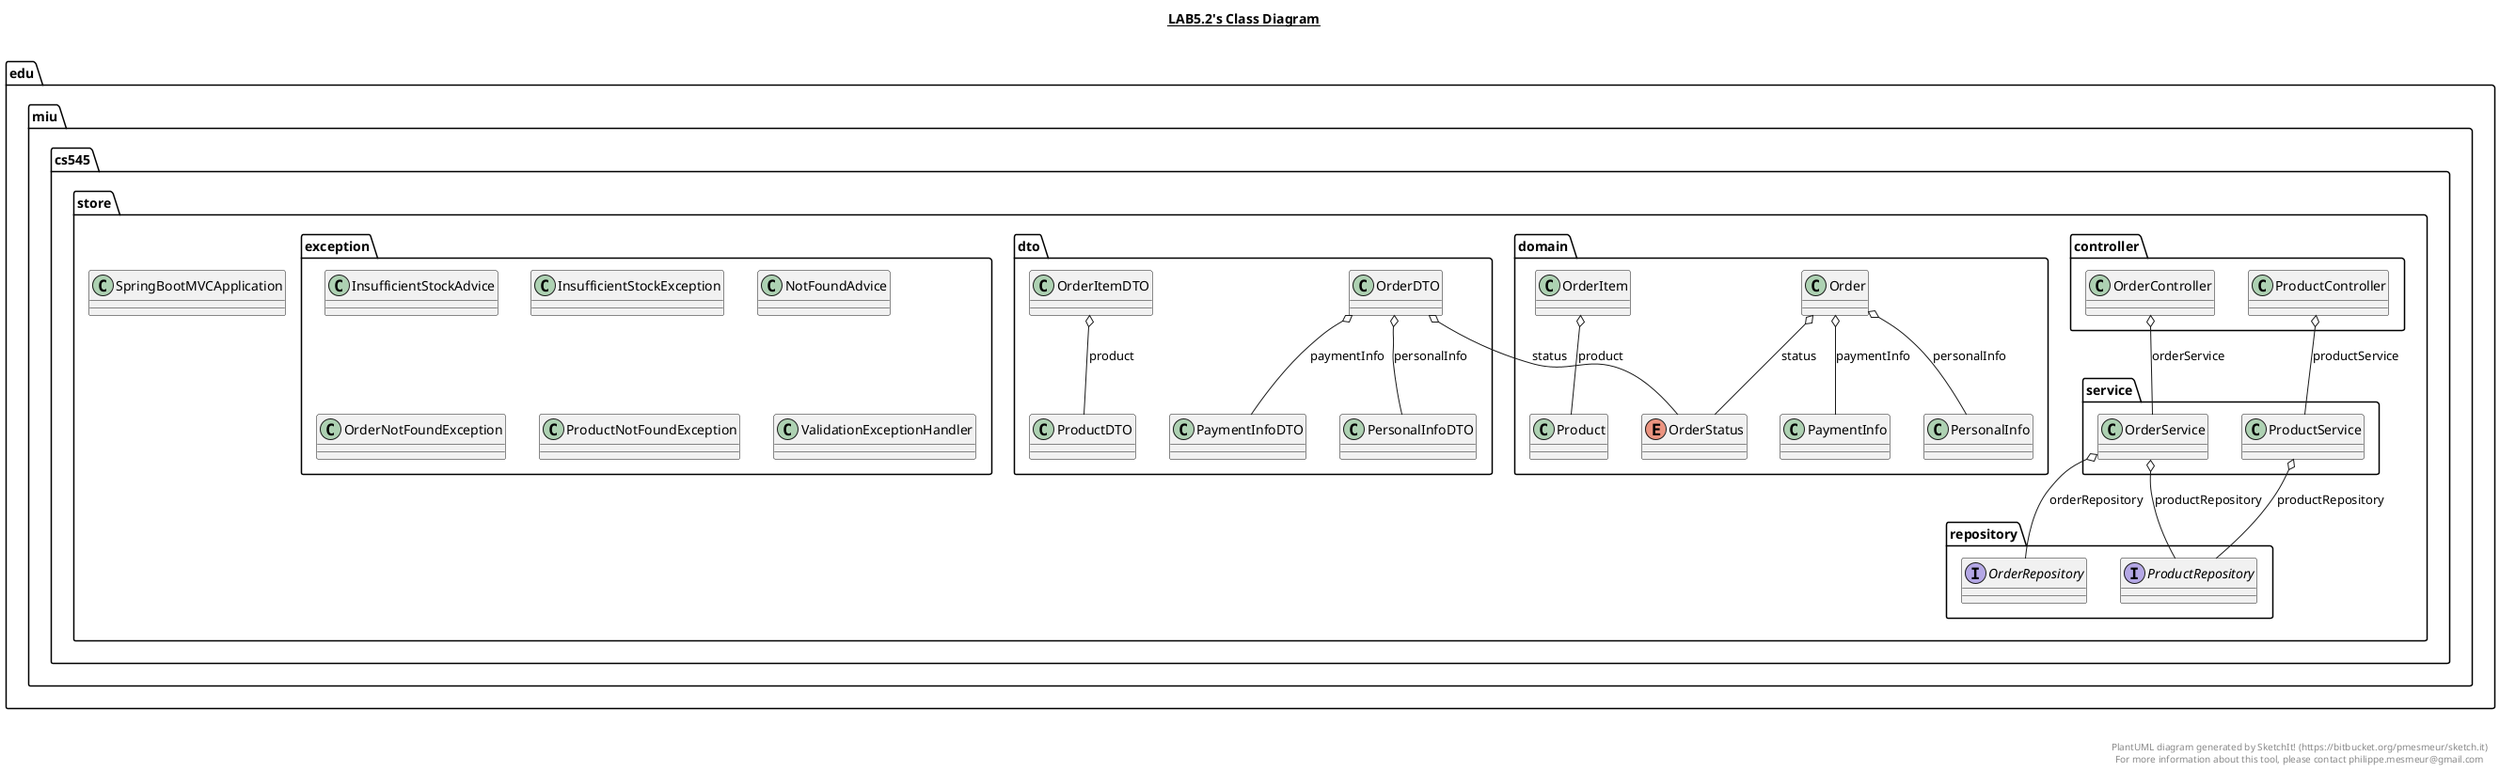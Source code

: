@startuml

title __LAB5.2's Class Diagram__\n

  namespace edu.miu.cs545.store {
    class edu.miu.cs545.store.SpringBootMVCApplication {
    }
  }
  

  namespace edu.miu.cs545.store {
    namespace controller {
      class edu.miu.cs545.store.controller.OrderController {
      }
    }
  }
  

  namespace edu.miu.cs545.store {
    namespace controller {
      class edu.miu.cs545.store.controller.ProductController {
      }
    }
  }
  

  namespace edu.miu.cs545.store {
    namespace domain {
      class edu.miu.cs545.store.domain.Order {
      }
    }
  }
  

  namespace edu.miu.cs545.store {
    namespace domain {
      class edu.miu.cs545.store.domain.OrderItem {
      }
    }
  }
  

  namespace edu.miu.cs545.store {
    namespace domain {
      enum OrderStatus {
      }
    }
  }
  

  namespace edu.miu.cs545.store {
    namespace domain {
      class edu.miu.cs545.store.domain.PaymentInfo {
      }
    }
  }
  

  namespace edu.miu.cs545.store {
    namespace domain {
      class edu.miu.cs545.store.domain.PersonalInfo {
      }
    }
  }
  

  namespace edu.miu.cs545.store {
    namespace domain {
      class edu.miu.cs545.store.domain.Product {
      }
    }
  }
  

  namespace edu.miu.cs545.store {
    namespace dto {
      class edu.miu.cs545.store.dto.OrderDTO {
      }
    }
  }
  

  namespace edu.miu.cs545.store {
    namespace dto {
      class edu.miu.cs545.store.dto.OrderItemDTO {
      }
    }
  }
  

  namespace edu.miu.cs545.store {
    namespace dto {
      class edu.miu.cs545.store.dto.PaymentInfoDTO {
      }
    }
  }
  

  namespace edu.miu.cs545.store {
    namespace dto {
      class edu.miu.cs545.store.dto.PersonalInfoDTO {
      }
    }
  }
  

  namespace edu.miu.cs545.store {
    namespace dto {
      class edu.miu.cs545.store.dto.ProductDTO {
      }
    }
  }
  

  namespace edu.miu.cs545.store {
    namespace exception {
      class edu.miu.cs545.store.exception.InsufficientStockAdvice {
      }
    }
  }
  

  namespace edu.miu.cs545.store {
    namespace exception {
      class edu.miu.cs545.store.exception.InsufficientStockException {
      }
    }
  }
  

  namespace edu.miu.cs545.store {
    namespace exception {
      class edu.miu.cs545.store.exception.NotFoundAdvice {
      }
    }
  }
  

  namespace edu.miu.cs545.store {
    namespace exception {
      class edu.miu.cs545.store.exception.OrderNotFoundException {
      }
    }
  }
  

  namespace edu.miu.cs545.store {
    namespace exception {
      class edu.miu.cs545.store.exception.ProductNotFoundException {
      }
    }
  }
  

  namespace edu.miu.cs545.store {
    namespace exception {
      class edu.miu.cs545.store.exception.ValidationExceptionHandler {
      }
    }
  }
  

  namespace edu.miu.cs545.store {
    namespace repository {
      interface edu.miu.cs545.store.repository.OrderRepository {
      }
    }
  }
  

  namespace edu.miu.cs545.store {
    namespace repository {
      interface edu.miu.cs545.store.repository.ProductRepository {
      }
    }
  }
  

  namespace edu.miu.cs545.store {
    namespace service {
      class edu.miu.cs545.store.service.OrderService {
      }
    }
  }
  

  namespace edu.miu.cs545.store {
    namespace service {
      class edu.miu.cs545.store.service.ProductService {
      }
    }
  }
  

  edu.miu.cs545.store.controller.OrderController o-- edu.miu.cs545.store.service.OrderService : orderService
  edu.miu.cs545.store.controller.ProductController o-- edu.miu.cs545.store.service.ProductService : productService
  edu.miu.cs545.store.domain.Order o-- edu.miu.cs545.store.domain.PaymentInfo : paymentInfo
  edu.miu.cs545.store.domain.Order o-- edu.miu.cs545.store.domain.PersonalInfo : personalInfo
  edu.miu.cs545.store.domain.Order o-- edu.miu.cs545.store.domain.OrderStatus : status
  edu.miu.cs545.store.domain.OrderItem o-- edu.miu.cs545.store.domain.Product : product
  edu.miu.cs545.store.dto.OrderDTO o-- edu.miu.cs545.store.dto.PaymentInfoDTO : paymentInfo
  edu.miu.cs545.store.dto.OrderDTO o-- edu.miu.cs545.store.dto.PersonalInfoDTO : personalInfo
  edu.miu.cs545.store.dto.OrderDTO o-- edu.miu.cs545.store.domain.OrderStatus : status
  edu.miu.cs545.store.dto.OrderItemDTO o-- edu.miu.cs545.store.dto.ProductDTO : product
  edu.miu.cs545.store.service.OrderService o-- edu.miu.cs545.store.repository.OrderRepository : orderRepository
  edu.miu.cs545.store.service.OrderService o-- edu.miu.cs545.store.repository.ProductRepository : productRepository
  edu.miu.cs545.store.service.ProductService o-- edu.miu.cs545.store.repository.ProductRepository : productRepository


right footer


PlantUML diagram generated by SketchIt! (https://bitbucket.org/pmesmeur/sketch.it)
For more information about this tool, please contact philippe.mesmeur@gmail.com
endfooter

@enduml
